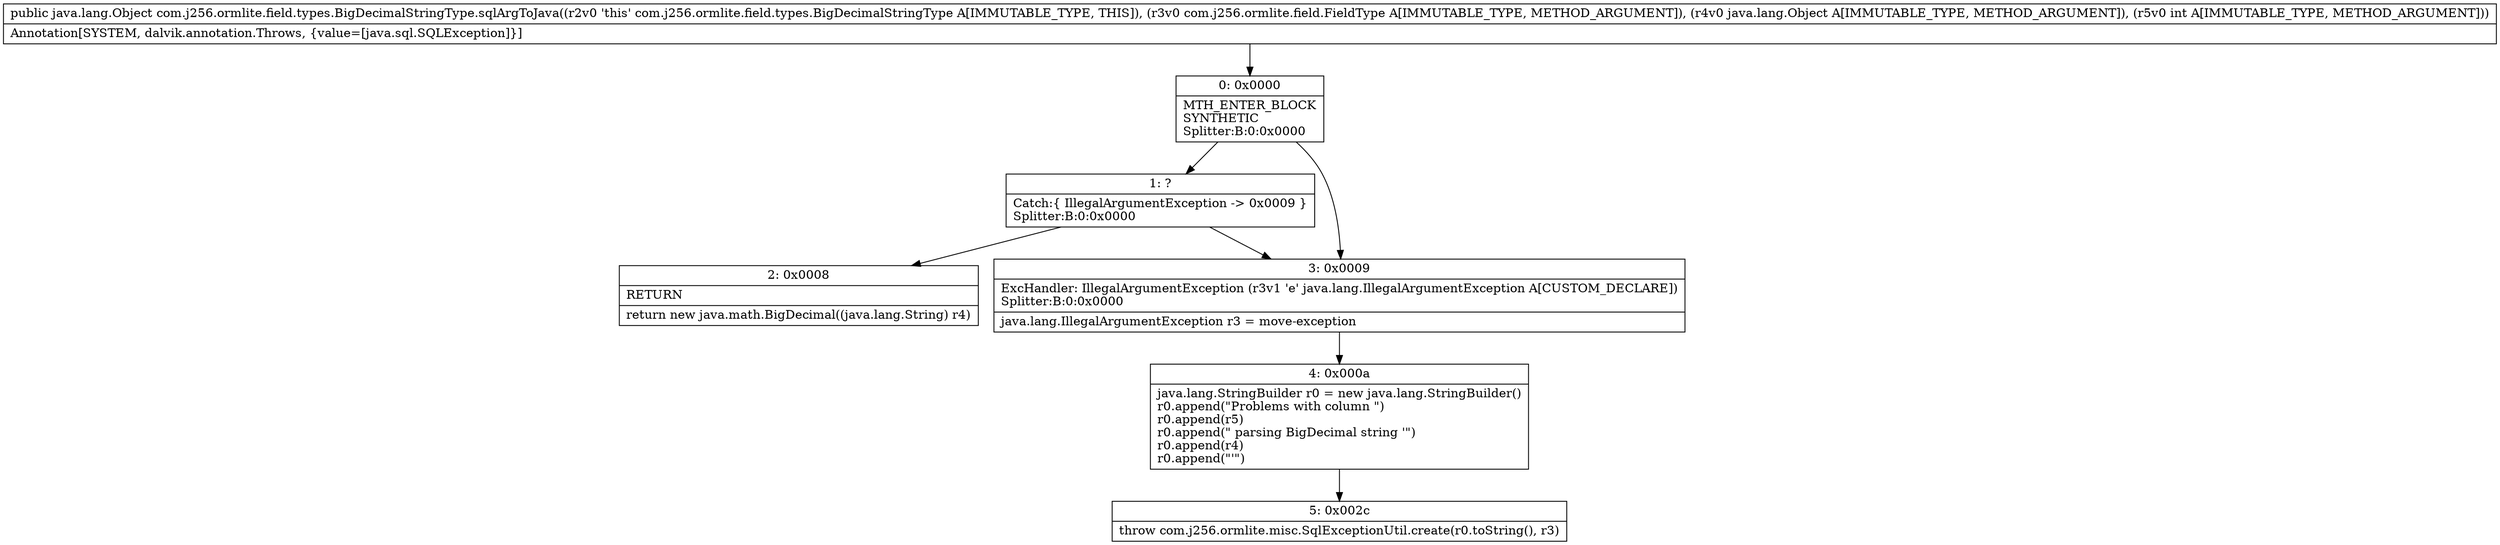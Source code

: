 digraph "CFG forcom.j256.ormlite.field.types.BigDecimalStringType.sqlArgToJava(Lcom\/j256\/ormlite\/field\/FieldType;Ljava\/lang\/Object;I)Ljava\/lang\/Object;" {
Node_0 [shape=record,label="{0\:\ 0x0000|MTH_ENTER_BLOCK\lSYNTHETIC\lSplitter:B:0:0x0000\l}"];
Node_1 [shape=record,label="{1\:\ ?|Catch:\{ IllegalArgumentException \-\> 0x0009 \}\lSplitter:B:0:0x0000\l}"];
Node_2 [shape=record,label="{2\:\ 0x0008|RETURN\l|return new java.math.BigDecimal((java.lang.String) r4)\l}"];
Node_3 [shape=record,label="{3\:\ 0x0009|ExcHandler: IllegalArgumentException (r3v1 'e' java.lang.IllegalArgumentException A[CUSTOM_DECLARE])\lSplitter:B:0:0x0000\l|java.lang.IllegalArgumentException r3 = move\-exception\l}"];
Node_4 [shape=record,label="{4\:\ 0x000a|java.lang.StringBuilder r0 = new java.lang.StringBuilder()\lr0.append(\"Problems with column \")\lr0.append(r5)\lr0.append(\" parsing BigDecimal string '\")\lr0.append(r4)\lr0.append(\"'\")\l}"];
Node_5 [shape=record,label="{5\:\ 0x002c|throw com.j256.ormlite.misc.SqlExceptionUtil.create(r0.toString(), r3)\l}"];
MethodNode[shape=record,label="{public java.lang.Object com.j256.ormlite.field.types.BigDecimalStringType.sqlArgToJava((r2v0 'this' com.j256.ormlite.field.types.BigDecimalStringType A[IMMUTABLE_TYPE, THIS]), (r3v0 com.j256.ormlite.field.FieldType A[IMMUTABLE_TYPE, METHOD_ARGUMENT]), (r4v0 java.lang.Object A[IMMUTABLE_TYPE, METHOD_ARGUMENT]), (r5v0 int A[IMMUTABLE_TYPE, METHOD_ARGUMENT]))  | Annotation[SYSTEM, dalvik.annotation.Throws, \{value=[java.sql.SQLException]\}]\l}"];
MethodNode -> Node_0;
Node_0 -> Node_1;
Node_0 -> Node_3;
Node_1 -> Node_2;
Node_1 -> Node_3;
Node_3 -> Node_4;
Node_4 -> Node_5;
}

